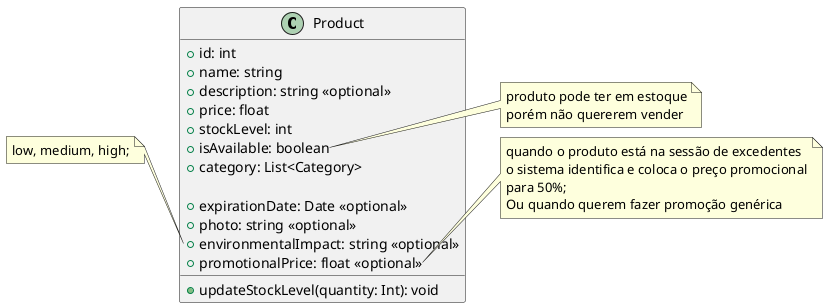 @startuml
'https://plantuml.com/class-diagram
class Product{
    + id: int
    + name: string
    + description: string <<optional>>
    + price: float
    + stockLevel: int
    + isAvailable: boolean
    + category: List<Category>

    + expirationDate: Date <<optional>>
    + photo: string <<optional>>
    + environmentalImpact: string <<optional>>
    + promotionalPrice: float <<optional>>

    + updateStockLevel(quantity: Int): void
}

note right of Product::isAvailable
    produto pode ter em estoque
    porém não quererem vender
end note

note left of Product::environmentalImpact
    low, medium, high;
end note

note right of Product::promotionalPrice
    quando o produto está na sessão de excedentes
    o sistema identifica e coloca o preço promocional
    para 50%;
    Ou quando querem fazer promoção genérica
end note


@enduml